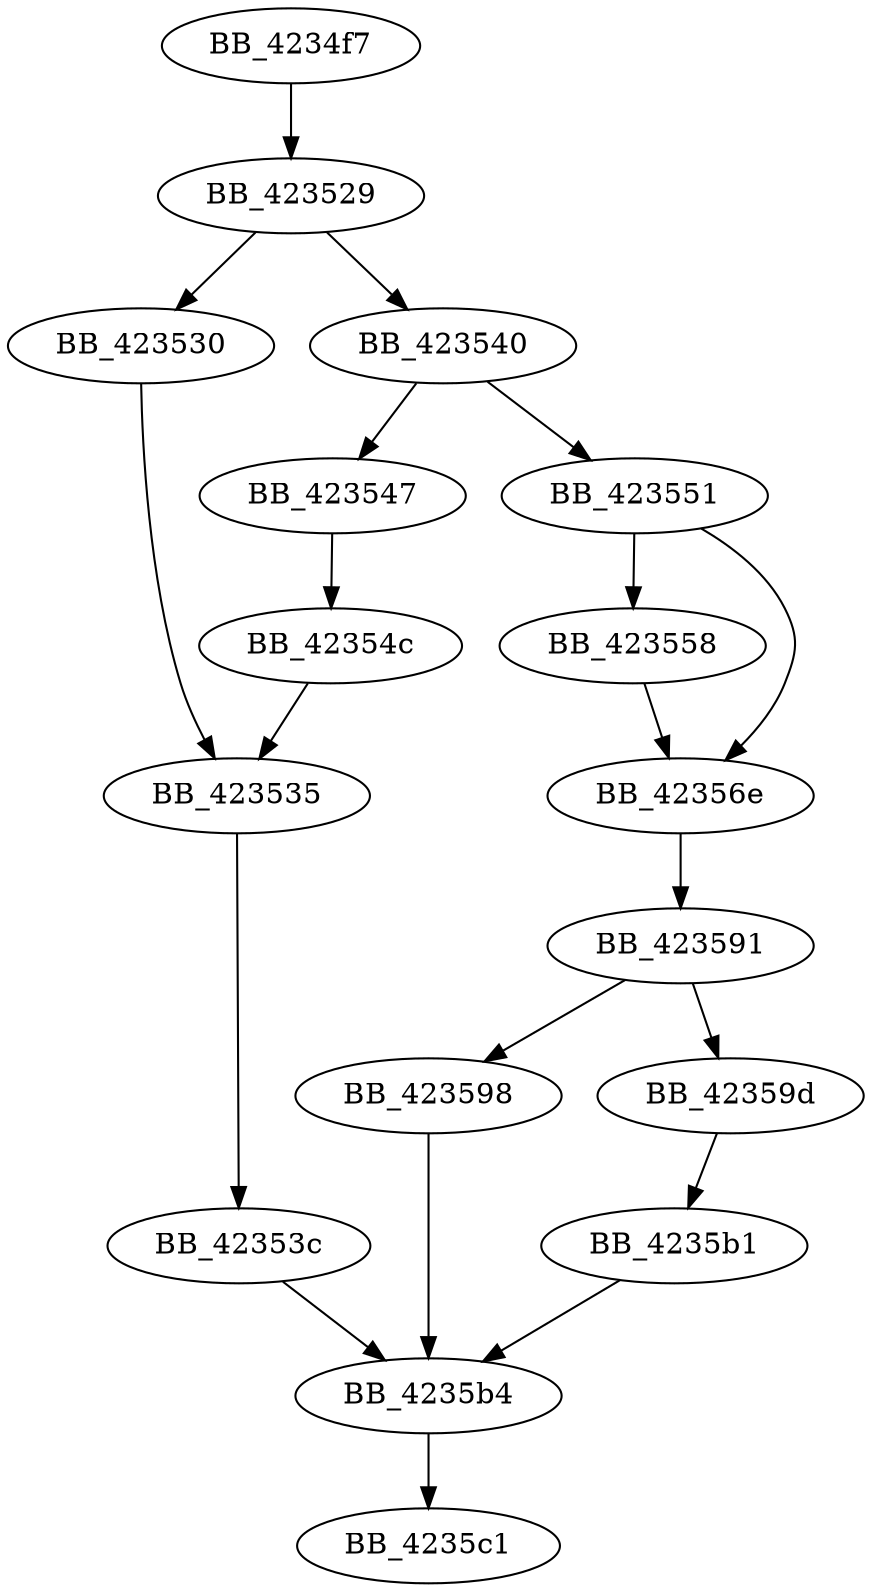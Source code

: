 DiGraph __cftoe_l{
BB_4234f7->BB_423529
BB_423529->BB_423530
BB_423529->BB_423540
BB_423530->BB_423535
BB_423535->BB_42353c
BB_42353c->BB_4235b4
BB_423540->BB_423547
BB_423540->BB_423551
BB_423547->BB_42354c
BB_42354c->BB_423535
BB_423551->BB_423558
BB_423551->BB_42356e
BB_423558->BB_42356e
BB_42356e->BB_423591
BB_423591->BB_423598
BB_423591->BB_42359d
BB_423598->BB_4235b4
BB_42359d->BB_4235b1
BB_4235b1->BB_4235b4
BB_4235b4->BB_4235c1
}
